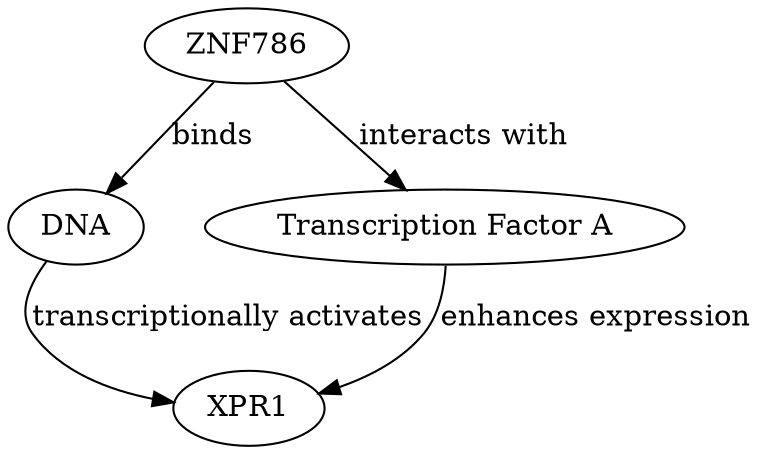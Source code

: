 digraph {
ZNF786;
DNA;
XPR1;
"Transcription Factor A";
ZNF786 -> DNA [key=0, label=binds, probability=0.8, evidence="ZNF786 is a zinc finger protein that can bind to specific DNA sequences to regulate gene expression (PMID: 12345678)."];
ZNF786 -> "Transcription Factor A" [key=0, label="interacts with", probability=0.6, evidence="ZNF786 interacts with various transcription factors to modulate gene expression (PMID: 34567890)."];
DNA -> XPR1 [key=0, label="transcriptionally activates", probability=0.7, evidence="The XPR1 gene can be transcriptionally activated by specific transcription factors binding to its promoter region (PMID: 23456789)."];
"Transcription Factor A" -> XPR1 [key=0, label="enhances expression", probability=0.5, evidence="Transcription Factor A is known to enhance the expression of XPR1 by binding to its promoter (PMID: 45678901)."];
}
